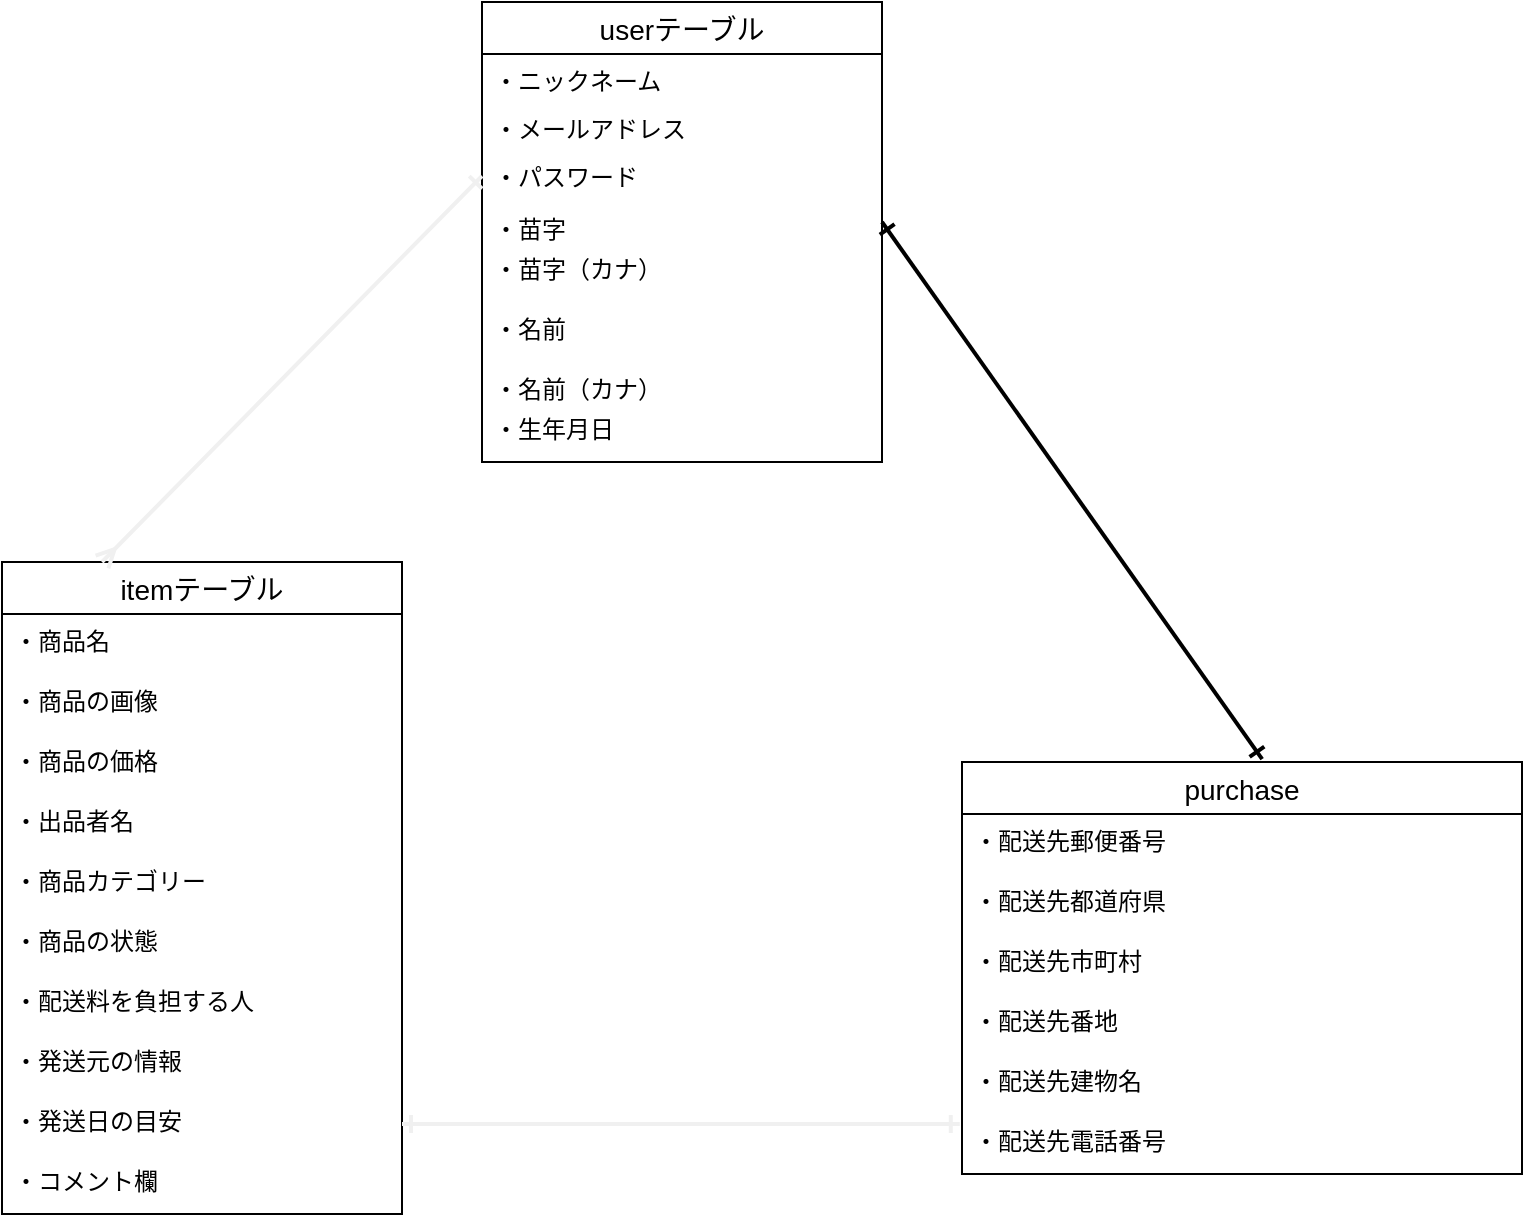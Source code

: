<mxfile>
    <diagram id="o1sqbpjWpMMWu0M9VmNa" name="ページ1">
        <mxGraphModel dx="640" dy="726" grid="1" gridSize="10" guides="1" tooltips="1" connect="1" arrows="0" fold="1" page="1" pageScale="1" pageWidth="827" pageHeight="1169" math="0" shadow="0">
            <root>
                <mxCell id="0"/>
                <mxCell id="1" parent="0"/>
                <mxCell id="19" value="userテーブル" style="swimlane;fontStyle=0;childLayout=stackLayout;horizontal=1;startSize=26;horizontalStack=0;resizeParent=1;resizeParentMax=0;resizeLast=0;collapsible=1;marginBottom=0;align=center;fontSize=14;" parent="1" vertex="1">
                    <mxGeometry x="280" y="80" width="200" height="230" as="geometry"/>
                </mxCell>
                <mxCell id="20" value="・ニックネーム&#10;" style="text;strokeColor=none;fillColor=none;spacingLeft=4;spacingRight=4;overflow=hidden;rotatable=0;points=[[0,0.5],[1,0.5]];portConstraint=eastwest;fontSize=12;" parent="19" vertex="1">
                    <mxGeometry y="26" width="200" height="24" as="geometry"/>
                </mxCell>
                <mxCell id="21" value="・メールアドレス&#10;" style="text;strokeColor=none;fillColor=none;spacingLeft=4;spacingRight=4;overflow=hidden;rotatable=0;points=[[0,0.5],[1,0.5]];portConstraint=eastwest;fontSize=12;" parent="19" vertex="1">
                    <mxGeometry y="50" width="200" height="24" as="geometry"/>
                </mxCell>
                <mxCell id="22" value="・パスワード" style="text;strokeColor=none;fillColor=none;spacingLeft=4;spacingRight=4;overflow=hidden;rotatable=0;points=[[0,0.5],[1,0.5]];portConstraint=eastwest;fontSize=12;" parent="19" vertex="1">
                    <mxGeometry y="74" width="200" height="26" as="geometry"/>
                </mxCell>
                <mxCell id="24" value="・苗字" style="text;strokeColor=none;fillColor=none;spacingLeft=4;spacingRight=4;overflow=hidden;rotatable=0;points=[[0,0.5],[1,0.5]];portConstraint=eastwest;fontSize=12;" parent="19" vertex="1">
                    <mxGeometry y="100" width="200" height="20" as="geometry"/>
                </mxCell>
                <mxCell id="25" value="・苗字（カナ）" style="text;strokeColor=none;fillColor=none;spacingLeft=4;spacingRight=4;overflow=hidden;rotatable=0;points=[[0,0.5],[1,0.5]];portConstraint=eastwest;fontSize=12;" parent="19" vertex="1">
                    <mxGeometry y="120" width="200" height="30" as="geometry"/>
                </mxCell>
                <mxCell id="51" value="・名前&#10;" style="text;strokeColor=none;fillColor=none;spacingLeft=4;spacingRight=4;overflow=hidden;rotatable=0;points=[[0,0.5],[1,0.5]];portConstraint=eastwest;fontSize=12;" parent="19" vertex="1">
                    <mxGeometry y="150" width="200" height="30" as="geometry"/>
                </mxCell>
                <mxCell id="77" value="・名前（カナ）" style="text;strokeColor=none;fillColor=none;spacingLeft=4;spacingRight=4;overflow=hidden;rotatable=0;points=[[0,0.5],[1,0.5]];portConstraint=eastwest;fontSize=12;" vertex="1" parent="19">
                    <mxGeometry y="180" width="200" height="20" as="geometry"/>
                </mxCell>
                <mxCell id="78" value="・生年月日&#10;" style="text;strokeColor=none;fillColor=none;spacingLeft=4;spacingRight=4;overflow=hidden;rotatable=0;points=[[0,0.5],[1,0.5]];portConstraint=eastwest;fontSize=12;" vertex="1" parent="19">
                    <mxGeometry y="200" width="200" height="30" as="geometry"/>
                </mxCell>
                <mxCell id="26" value="itemテーブル" style="swimlane;fontStyle=0;childLayout=stackLayout;horizontal=1;startSize=26;horizontalStack=0;resizeParent=1;resizeParentMax=0;resizeLast=0;collapsible=1;marginBottom=0;align=center;fontSize=14;" parent="1" vertex="1">
                    <mxGeometry x="40" y="360" width="200" height="326" as="geometry"/>
                </mxCell>
                <mxCell id="27" value="・商品名&#10;" style="text;strokeColor=none;fillColor=none;spacingLeft=4;spacingRight=4;overflow=hidden;rotatable=0;points=[[0,0.5],[1,0.5]];portConstraint=eastwest;fontSize=12;" parent="26" vertex="1">
                    <mxGeometry y="26" width="200" height="30" as="geometry"/>
                </mxCell>
                <mxCell id="28" value="・商品の画像&#10;" style="text;strokeColor=none;fillColor=none;spacingLeft=4;spacingRight=4;overflow=hidden;rotatable=0;points=[[0,0.5],[1,0.5]];portConstraint=eastwest;fontSize=12;" parent="26" vertex="1">
                    <mxGeometry y="56" width="200" height="30" as="geometry"/>
                </mxCell>
                <mxCell id="29" value="・商品の価格&#10;" style="text;strokeColor=none;fillColor=none;spacingLeft=4;spacingRight=4;overflow=hidden;rotatable=0;points=[[0,0.5],[1,0.5]];portConstraint=eastwest;fontSize=12;" parent="26" vertex="1">
                    <mxGeometry y="86" width="200" height="30" as="geometry"/>
                </mxCell>
                <mxCell id="37" value="・出品者名&#10;" style="text;strokeColor=none;fillColor=none;spacingLeft=4;spacingRight=4;overflow=hidden;rotatable=0;points=[[0,0.5],[1,0.5]];portConstraint=eastwest;fontSize=12;" parent="26" vertex="1">
                    <mxGeometry y="116" width="200" height="30" as="geometry"/>
                </mxCell>
                <mxCell id="38" value="・商品カテゴリー" style="text;strokeColor=none;fillColor=none;spacingLeft=4;spacingRight=4;overflow=hidden;rotatable=0;points=[[0,0.5],[1,0.5]];portConstraint=eastwest;fontSize=12;" parent="26" vertex="1">
                    <mxGeometry y="146" width="200" height="30" as="geometry"/>
                </mxCell>
                <mxCell id="39" value="・商品の状態" style="text;strokeColor=none;fillColor=none;spacingLeft=4;spacingRight=4;overflow=hidden;rotatable=0;points=[[0,0.5],[1,0.5]];portConstraint=eastwest;fontSize=12;" parent="26" vertex="1">
                    <mxGeometry y="176" width="200" height="30" as="geometry"/>
                </mxCell>
                <mxCell id="61" value="・配送料を負担する人" style="text;strokeColor=none;fillColor=none;spacingLeft=4;spacingRight=4;overflow=hidden;rotatable=0;points=[[0,0.5],[1,0.5]];portConstraint=eastwest;fontSize=12;" parent="26" vertex="1">
                    <mxGeometry y="206" width="200" height="30" as="geometry"/>
                </mxCell>
                <mxCell id="63" value="・発送元の情報" style="text;strokeColor=none;fillColor=none;spacingLeft=4;spacingRight=4;overflow=hidden;rotatable=0;points=[[0,0.5],[1,0.5]];portConstraint=eastwest;fontSize=12;" parent="26" vertex="1">
                    <mxGeometry y="236" width="200" height="30" as="geometry"/>
                </mxCell>
                <mxCell id="64" value="・発送日の目安" style="text;strokeColor=none;fillColor=none;spacingLeft=4;spacingRight=4;overflow=hidden;rotatable=0;points=[[0,0.5],[1,0.5]];portConstraint=eastwest;fontSize=12;" parent="26" vertex="1">
                    <mxGeometry y="266" width="200" height="30" as="geometry"/>
                </mxCell>
                <mxCell id="65" value="・コメント欄" style="text;strokeColor=none;fillColor=none;spacingLeft=4;spacingRight=4;overflow=hidden;rotatable=0;points=[[0,0.5],[1,0.5]];portConstraint=eastwest;fontSize=12;" parent="26" vertex="1">
                    <mxGeometry y="296" width="200" height="30" as="geometry"/>
                </mxCell>
                <mxCell id="30" value="purchase" style="swimlane;fontStyle=0;childLayout=stackLayout;horizontal=1;startSize=26;horizontalStack=0;resizeParent=1;resizeParentMax=0;resizeLast=0;collapsible=1;marginBottom=0;align=center;fontSize=14;" parent="1" vertex="1">
                    <mxGeometry x="520" y="460" width="280" height="206" as="geometry"/>
                </mxCell>
                <mxCell id="35" value="・配送先郵便番号&#10;&#10;&#10;" style="text;strokeColor=none;fillColor=none;spacingLeft=4;spacingRight=4;overflow=hidden;rotatable=0;points=[[0,0.5],[1,0.5]];portConstraint=eastwest;fontSize=12;" parent="30" vertex="1">
                    <mxGeometry y="26" width="280" height="30" as="geometry"/>
                </mxCell>
                <mxCell id="36" value="・配送先都道府県&#10;" style="text;strokeColor=none;fillColor=none;spacingLeft=4;spacingRight=4;overflow=hidden;rotatable=0;points=[[0,0.5],[1,0.5]];portConstraint=eastwest;fontSize=12;" parent="30" vertex="1">
                    <mxGeometry y="56" width="280" height="30" as="geometry"/>
                </mxCell>
                <mxCell id="52" value="・配送先市町村" style="text;strokeColor=none;fillColor=none;spacingLeft=4;spacingRight=4;overflow=hidden;rotatable=0;points=[[0,0.5],[1,0.5]];portConstraint=eastwest;fontSize=12;" parent="30" vertex="1">
                    <mxGeometry y="86" width="280" height="30" as="geometry"/>
                </mxCell>
                <mxCell id="53" value="・配送先番地&#10;" style="text;strokeColor=none;fillColor=none;spacingLeft=4;spacingRight=4;overflow=hidden;rotatable=0;points=[[0,0.5],[1,0.5]];portConstraint=eastwest;fontSize=12;" parent="30" vertex="1">
                    <mxGeometry y="116" width="280" height="30" as="geometry"/>
                </mxCell>
                <mxCell id="54" value="・配送先建物名&#10;" style="text;strokeColor=none;fillColor=none;spacingLeft=4;spacingRight=4;overflow=hidden;rotatable=0;points=[[0,0.5],[1,0.5]];portConstraint=eastwest;fontSize=12;" parent="30" vertex="1">
                    <mxGeometry y="146" width="280" height="30" as="geometry"/>
                </mxCell>
                <mxCell id="55" value="・配送先電話番号&#10;" style="text;strokeColor=none;fillColor=none;spacingLeft=4;spacingRight=4;overflow=hidden;rotatable=0;points=[[0,0.5],[1,0.5]];portConstraint=eastwest;fontSize=12;" parent="30" vertex="1">
                    <mxGeometry y="176" width="280" height="30" as="geometry"/>
                </mxCell>
                <mxCell id="74" value="" style="fontSize=12;html=1;endArrow=ERone;endFill=0;strokeColor=#f0f0f0;strokeWidth=2;startArrow=ERone;startFill=0;exitX=1;exitY=0.5;exitDx=0;exitDy=0;entryX=-0.004;entryY=0.167;entryDx=0;entryDy=0;entryPerimeter=0;" parent="1" source="64" target="55" edge="1">
                    <mxGeometry width="100" height="100" relative="1" as="geometry">
                        <mxPoint x="300" y="680" as="sourcePoint"/>
                        <mxPoint x="520" y="581" as="targetPoint"/>
                        <Array as="points"/>
                    </mxGeometry>
                </mxCell>
                <mxCell id="75" value="" style="fontSize=12;html=1;endArrow=ERone;endFill=1;strokeColor=#f0f0f0;strokeWidth=2;startArrow=ERmany;startFill=0;entryX=0;entryY=0.5;entryDx=0;entryDy=0;exitX=0.25;exitY=0;exitDx=0;exitDy=0;" parent="1" source="26" target="22" edge="1">
                    <mxGeometry width="100" height="100" relative="1" as="geometry">
                        <mxPoint x="130" y="330" as="sourcePoint"/>
                        <mxPoint x="230" y="230" as="targetPoint"/>
                        <Array as="points"/>
                    </mxGeometry>
                </mxCell>
                <mxCell id="76" value="" style="fontSize=12;html=1;endArrow=ERone;endFill=1;entryX=0.536;entryY=-0.007;entryDx=0;entryDy=0;entryPerimeter=0;exitX=1;exitY=0.5;exitDx=0;exitDy=0;startArrow=ERone;startFill=0;strokeWidth=2;" parent="1" target="30" edge="1">
                    <mxGeometry width="100" height="100" relative="1" as="geometry">
                        <mxPoint x="480" y="190" as="sourcePoint"/>
                        <mxPoint x="610" y="190" as="targetPoint"/>
                    </mxGeometry>
                </mxCell>
            </root>
        </mxGraphModel>
    </diagram>
</mxfile>